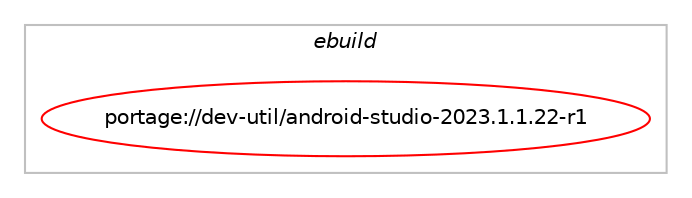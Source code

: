 digraph prolog {

# *************
# Graph options
# *************

newrank=true;
concentrate=true;
compound=true;
graph [rankdir=LR,fontname=Helvetica,fontsize=10,ranksep=1.5];#, ranksep=2.5, nodesep=0.2];
edge  [arrowhead=vee];
node  [fontname=Helvetica,fontsize=10];

# **********
# The ebuild
# **********

subgraph cluster_leftcol {
color=gray;
label=<<i>ebuild</i>>;
id [label="portage://dev-util/android-studio-2023.1.1.22-r1", color=red, width=4, href="../dev-util/android-studio-2023.1.1.22-r1.svg"];
}

# ****************
# The dependencies
# ****************

subgraph cluster_midcol {
color=gray;
label=<<i>dependencies</i>>;
subgraph cluster_compile {
fillcolor="#eeeeee";
style=filled;
label=<<i>compile</i>>;
}
subgraph cluster_compileandrun {
fillcolor="#eeeeee";
style=filled;
label=<<i>compile and run</i>>;
}
subgraph cluster_run {
fillcolor="#eeeeee";
style=filled;
label=<<i>run</i>>;
# *** BEGIN UNKNOWN DEPENDENCY TYPE (TODO) ***
# id -> equal(any_of_group([package_dependency(portage://dev-util/android-studio-2023.1.1.22-r1,run,no,gnome-extra,zenity,none,[,,],[],[]),package_dependency(portage://dev-util/android-studio-2023.1.1.22-r1,run,no,kde-apps,kdialog,none,[,,],[],[]),package_dependency(portage://dev-util/android-studio-2023.1.1.22-r1,run,no,x11-apps,xmessage,none,[,,],[],[]),package_dependency(portage://dev-util/android-studio-2023.1.1.22-r1,run,no,x11-libs,libnotify,none,[,,],[],[])]))
# *** END UNKNOWN DEPENDENCY TYPE (TODO) ***

# *** BEGIN UNKNOWN DEPENDENCY TYPE (TODO) ***
# id -> equal(use_conditional_group(positive,selinux,portage://dev-util/android-studio-2023.1.1.22-r1,[package_dependency(portage://dev-util/android-studio-2023.1.1.22-r1,run,no,sec-policy,selinux-android,none,[,,],[],[])]))
# *** END UNKNOWN DEPENDENCY TYPE (TODO) ***

# *** BEGIN UNKNOWN DEPENDENCY TYPE (TODO) ***
# id -> equal(package_dependency(portage://dev-util/android-studio-2023.1.1.22-r1,run,no,app-arch,bzip2,greaterequal,[1.0.8,,-r4,1.0.8-r4],[],[]))
# *** END UNKNOWN DEPENDENCY TYPE (TODO) ***

# *** BEGIN UNKNOWN DEPENDENCY TYPE (TODO) ***
# id -> equal(package_dependency(portage://dev-util/android-studio-2023.1.1.22-r1,run,no,dev-libs,expat,greaterequal,[2.5.0,,,2.5.0],[],[]))
# *** END UNKNOWN DEPENDENCY TYPE (TODO) ***

# *** BEGIN UNKNOWN DEPENDENCY TYPE (TODO) ***
# id -> equal(package_dependency(portage://dev-util/android-studio-2023.1.1.22-r1,run,no,dev-libs,libffi,greaterequal,[3.4.4,,,3.4.4],[],[]))
# *** END UNKNOWN DEPENDENCY TYPE (TODO) ***

# *** BEGIN UNKNOWN DEPENDENCY TYPE (TODO) ***
# id -> equal(package_dependency(portage://dev-util/android-studio-2023.1.1.22-r1,run,no,media-libs,fontconfig,greaterequal,[2.14.0,,-r1,2.14.0-r1],[],[]))
# *** END UNKNOWN DEPENDENCY TYPE (TODO) ***

# *** BEGIN UNKNOWN DEPENDENCY TYPE (TODO) ***
# id -> equal(package_dependency(portage://dev-util/android-studio-2023.1.1.22-r1,run,no,media-libs,freetype,greaterequal,[2.12.1,,-r1,2.12.1-r1],[],[]))
# *** END UNKNOWN DEPENDENCY TYPE (TODO) ***

# *** BEGIN UNKNOWN DEPENDENCY TYPE (TODO) ***
# id -> equal(package_dependency(portage://dev-util/android-studio-2023.1.1.22-r1,run,no,media-libs,libpng,greaterequal,[1.6.39,,,1.6.39],[],[]))
# *** END UNKNOWN DEPENDENCY TYPE (TODO) ***

# *** BEGIN UNKNOWN DEPENDENCY TYPE (TODO) ***
# id -> equal(package_dependency(portage://dev-util/android-studio-2023.1.1.22-r1,run,no,media-libs,mesa,greaterequal,[22.2.5,,,22.2.5],[],[use(enable(X),positive)]))
# *** END UNKNOWN DEPENDENCY TYPE (TODO) ***

# *** BEGIN UNKNOWN DEPENDENCY TYPE (TODO) ***
# id -> equal(package_dependency(portage://dev-util/android-studio-2023.1.1.22-r1,run,no,sys-libs,ncurses-compat,none,[,,],[slot(5)],[use(enable(tinfo),none)]))
# *** END UNKNOWN DEPENDENCY TYPE (TODO) ***

# *** BEGIN UNKNOWN DEPENDENCY TYPE (TODO) ***
# id -> equal(package_dependency(portage://dev-util/android-studio-2023.1.1.22-r1,run,no,sys-libs,zlib,greaterequal,[1.2.13,,-r1,1.2.13-r1],[],[]))
# *** END UNKNOWN DEPENDENCY TYPE (TODO) ***

# *** BEGIN UNKNOWN DEPENDENCY TYPE (TODO) ***
# id -> equal(package_dependency(portage://dev-util/android-studio-2023.1.1.22-r1,run,no,virtual,libcrypt,none,[,,],any_same_slot,[]))
# *** END UNKNOWN DEPENDENCY TYPE (TODO) ***

# *** BEGIN UNKNOWN DEPENDENCY TYPE (TODO) ***
# id -> equal(package_dependency(portage://dev-util/android-studio-2023.1.1.22-r1,run,no,x11-libs,libX11,greaterequal,[1.8.1,,,1.8.1],[],[]))
# *** END UNKNOWN DEPENDENCY TYPE (TODO) ***

# *** BEGIN UNKNOWN DEPENDENCY TYPE (TODO) ***
# id -> equal(package_dependency(portage://dev-util/android-studio-2023.1.1.22-r1,run,no,x11-libs,libXau,greaterequal,[1.0.11,,,1.0.11],[],[]))
# *** END UNKNOWN DEPENDENCY TYPE (TODO) ***

# *** BEGIN UNKNOWN DEPENDENCY TYPE (TODO) ***
# id -> equal(package_dependency(portage://dev-util/android-studio-2023.1.1.22-r1,run,no,x11-libs,libXdamage,greaterequal,[1.1.6,,,1.1.6],[],[]))
# *** END UNKNOWN DEPENDENCY TYPE (TODO) ***

# *** BEGIN UNKNOWN DEPENDENCY TYPE (TODO) ***
# id -> equal(package_dependency(portage://dev-util/android-studio-2023.1.1.22-r1,run,no,x11-libs,libXdmcp,greaterequal,[1.1.4,,-r2,1.1.4-r2],[],[]))
# *** END UNKNOWN DEPENDENCY TYPE (TODO) ***

# *** BEGIN UNKNOWN DEPENDENCY TYPE (TODO) ***
# id -> equal(package_dependency(portage://dev-util/android-studio-2023.1.1.22-r1,run,no,x11-libs,libXext,greaterequal,[1.3.5,,,1.3.5],[],[]))
# *** END UNKNOWN DEPENDENCY TYPE (TODO) ***

# *** BEGIN UNKNOWN DEPENDENCY TYPE (TODO) ***
# id -> equal(package_dependency(portage://dev-util/android-studio-2023.1.1.22-r1,run,no,x11-libs,libXfixes,greaterequal,[6.0.0,,,6.0.0],[],[]))
# *** END UNKNOWN DEPENDENCY TYPE (TODO) ***

# *** BEGIN UNKNOWN DEPENDENCY TYPE (TODO) ***
# id -> equal(package_dependency(portage://dev-util/android-studio-2023.1.1.22-r1,run,no,x11-libs,libXrender,greaterequal,[0.9.11,,,0.9.11],[],[]))
# *** END UNKNOWN DEPENDENCY TYPE (TODO) ***

# *** BEGIN UNKNOWN DEPENDENCY TYPE (TODO) ***
# id -> equal(package_dependency(portage://dev-util/android-studio-2023.1.1.22-r1,run,no,x11-libs,libXxf86vm,greaterequal,[1.1.5,,,1.1.5],[],[]))
# *** END UNKNOWN DEPENDENCY TYPE (TODO) ***

# *** BEGIN UNKNOWN DEPENDENCY TYPE (TODO) ***
# id -> equal(package_dependency(portage://dev-util/android-studio-2023.1.1.22-r1,run,no,x11-libs,libdrm,greaterequal,[2.4.114,,,2.4.114],[],[]))
# *** END UNKNOWN DEPENDENCY TYPE (TODO) ***

# *** BEGIN UNKNOWN DEPENDENCY TYPE (TODO) ***
# id -> equal(package_dependency(portage://dev-util/android-studio-2023.1.1.22-r1,run,no,x11-libs,libxcb,greaterequal,[1.15,,-r1,1.15-r1],[],[]))
# *** END UNKNOWN DEPENDENCY TYPE (TODO) ***

# *** BEGIN UNKNOWN DEPENDENCY TYPE (TODO) ***
# id -> equal(package_dependency(portage://dev-util/android-studio-2023.1.1.22-r1,run,no,x11-libs,libxshmfence,greaterequal,[1.3.2,,,1.3.2],[],[]))
# *** END UNKNOWN DEPENDENCY TYPE (TODO) ***

}
}

# **************
# The candidates
# **************

subgraph cluster_choices {
rank=same;
color=gray;
label=<<i>candidates</i>>;

}

}
